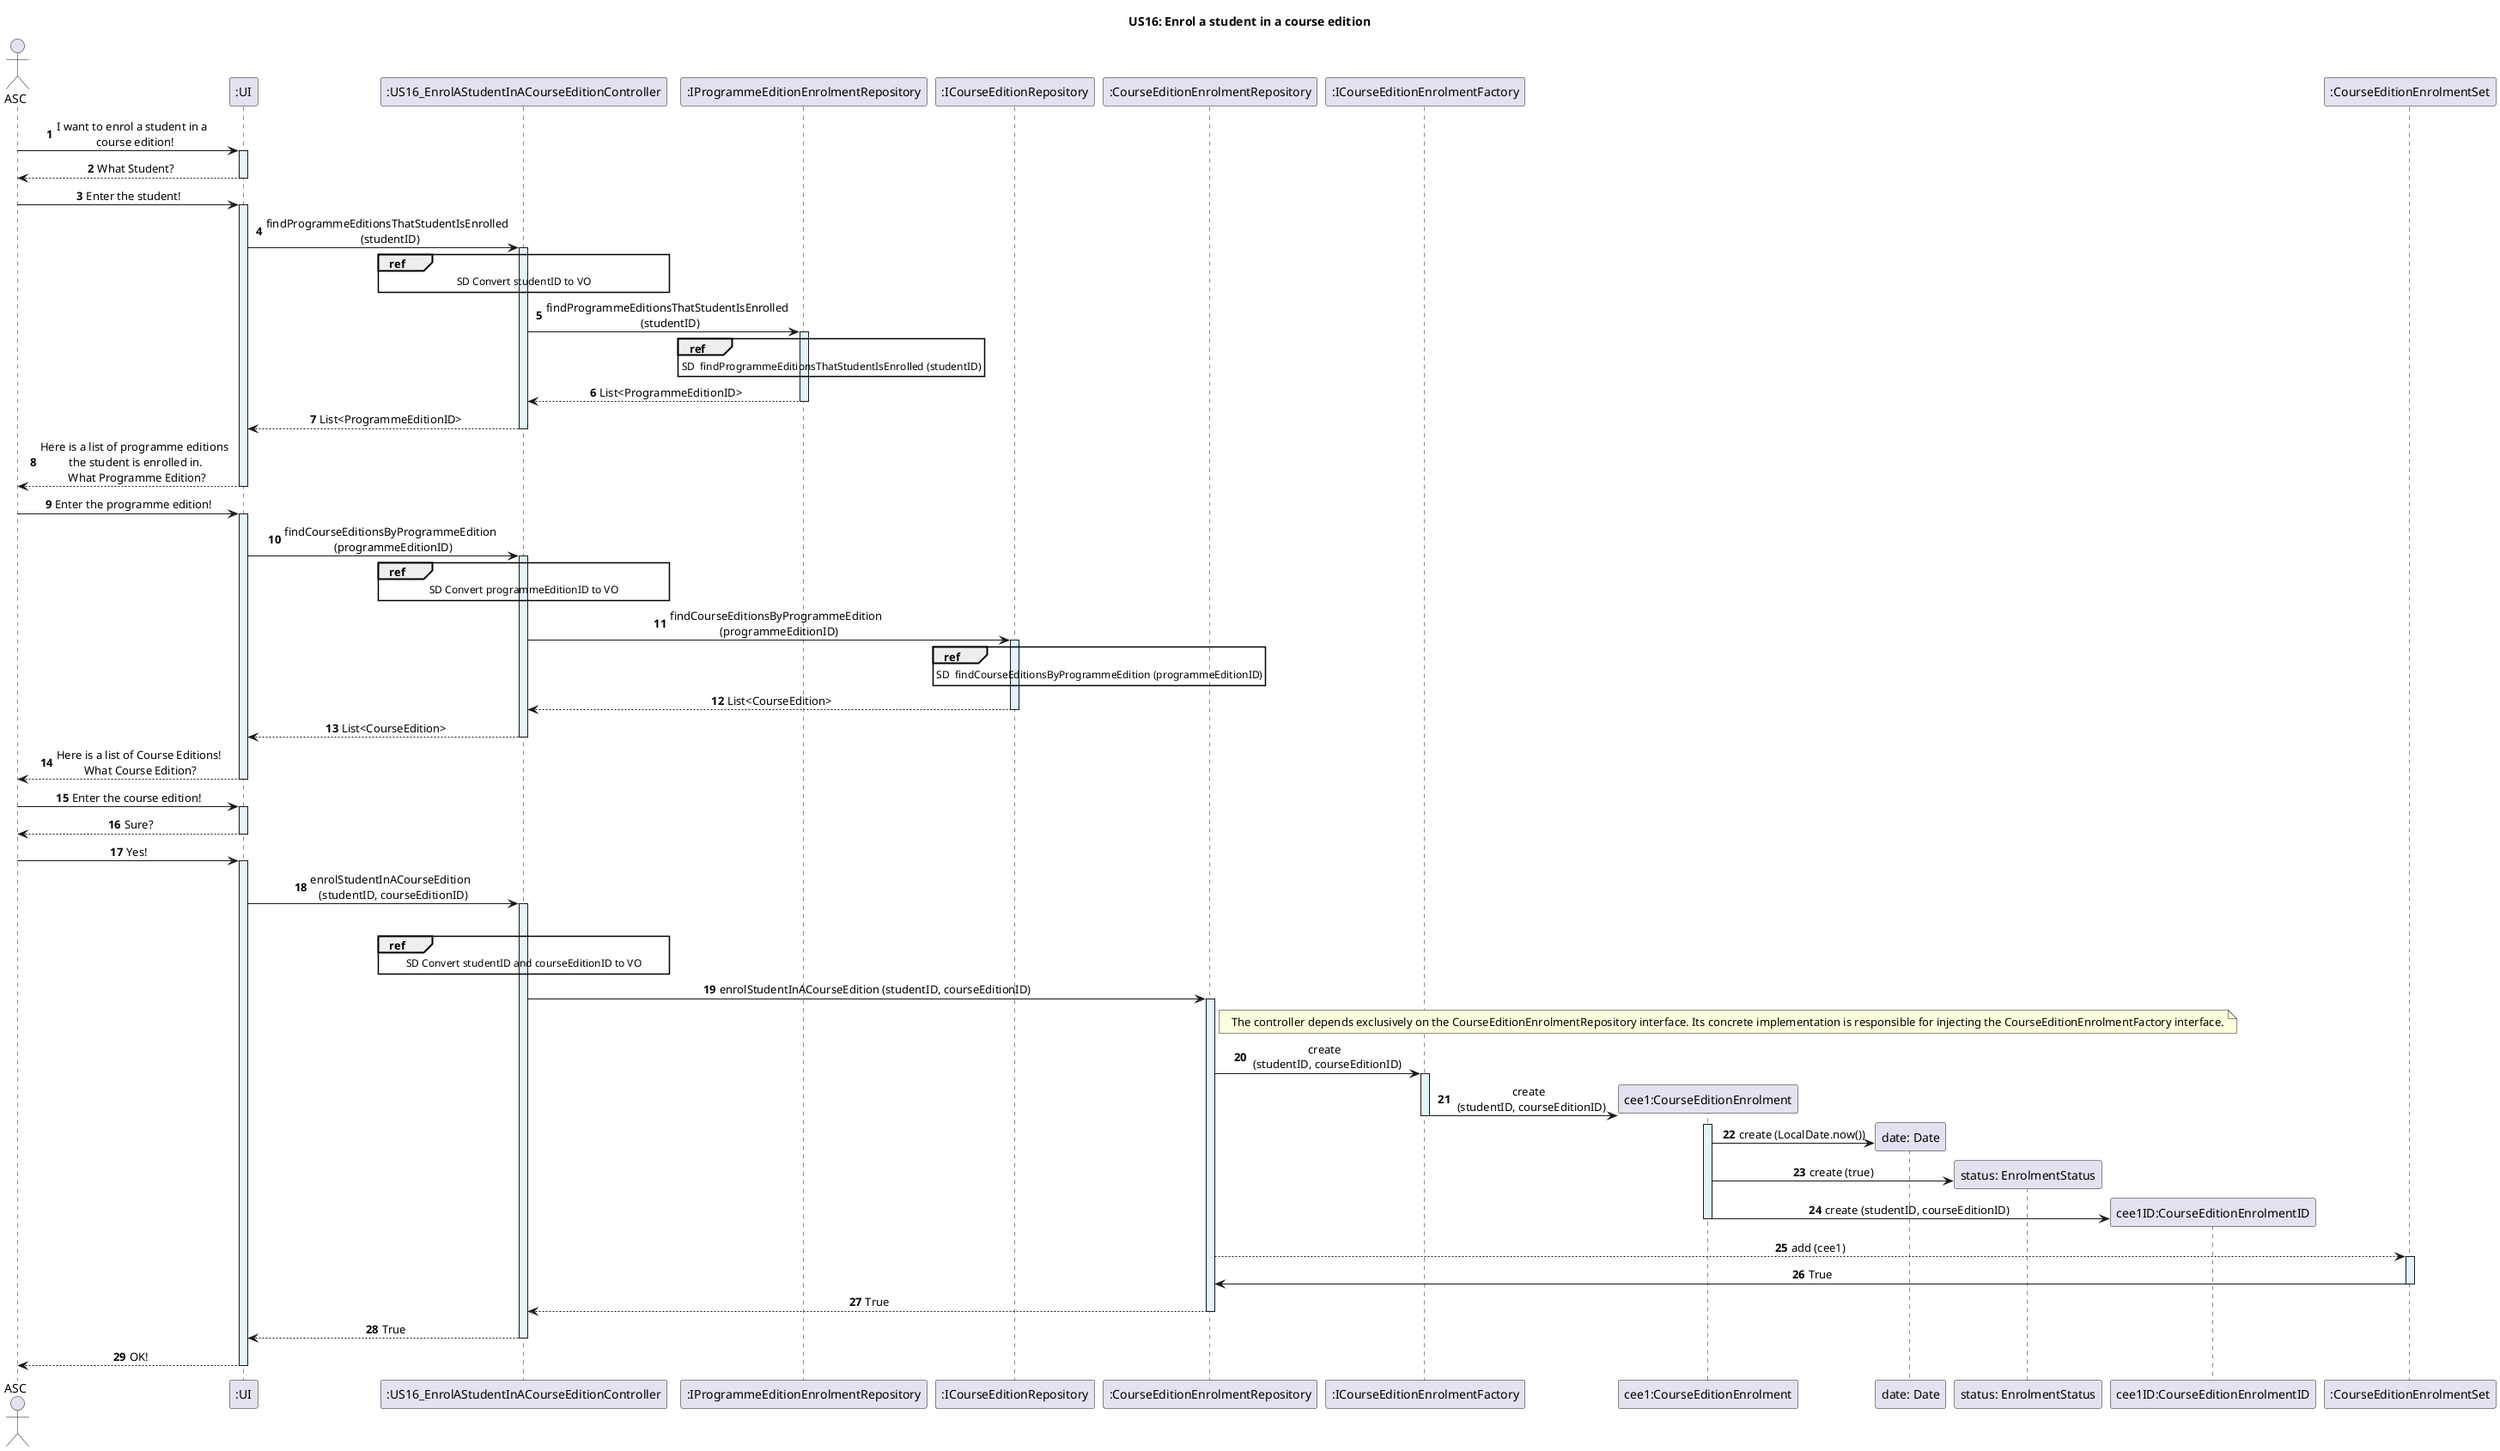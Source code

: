 @startuml
title US16: Enrol a student in a course edition
autonumber
skinparam {
  ActivityPadding 2
  ActivityMargin 2
  BoxPadding 2
}
skinparam defaultTextAlignment center

actor ASC
participant ":UI" as UI
ASC -> UI: I want to enrol a student in a \n course edition!
activate UI #E1F5FE
UI --> ASC: What Student?
deactivate UI

ASC -> UI: Enter the student!
activate UI #E1F5FE
participant ":US16_EnrolAStudentInACourseEditionController" as Controller
UI -> Controller: findProgrammeEditionsThatStudentIsEnrolled \n (studentID)
ref over Controller
    SD Convert studentID to VO
end ref
activate Controller #E1F5FE
participant ":IProgrammeEditionEnrolmentRepository" as ProgrammeEditionEnrolmentRepository
Controller -> ProgrammeEditionEnrolmentRepository: findProgrammeEditionsThatStudentIsEnrolled \n (studentID)
activate ProgrammeEditionEnrolmentRepository #E1F5FE
ref over ProgrammeEditionEnrolmentRepository
      SD  findProgrammeEditionsThatStudentIsEnrolled (studentID)
end ref
ProgrammeEditionEnrolmentRepository --> Controller: List<ProgrammeEditionID>
deactivate ProgrammeEditionEnrolmentRepository
Controller --> UI: List<ProgrammeEditionID>
deactivate Controller
UI --> ASC: Here is a list of programme editions \n the student is enrolled in. \n What Programme Edition?
deactivate UI

ASC -> UI:Enter the programme edition!
activate UI #E1F5FE
UI -> Controller: findCourseEditionsByProgrammeEdition \n (programmeEditionID)
ref over Controller
    SD Convert programmeEditionID to VO
end ref
activate Controller #E1F5FE
participant ":ICourseEditionRepository" as CourseEditionRepository
Controller -> CourseEditionRepository: findCourseEditionsByProgrammeEdition \n (programmeEditionID)
activate CourseEditionRepository #E1F5FE

ref over CourseEditionRepository
      SD  findCourseEditionsByProgrammeEdition (programmeEditionID)
end ref


CourseEditionRepository --> Controller: List<CourseEdition>
deactivate CourseEditionRepository
Controller --> UI: List<CourseEdition>
deactivate Controller
UI --> ASC: Here is a list of Course Editions!\n What Course Edition?
deactivate UI

ASC -> UI: Enter the course edition!
activate UI #E1F5FE
UI --> ASC: Sure?
deactivate UI
ASC -> UI: Yes!
activate UI #E1F5FE

UI -> Controller: enrolStudentInACourseEdition \n (studentID, courseEditionID)
ref over Controller
    SD Convert studentID and courseEditionID to VO
end ref

activate Controller #E1F5FE
deactivate CourseEditionRepository
participant ":CourseEditionEnrolmentRepository" as CourseEditionEnrolmentRepository


Controller -> CourseEditionEnrolmentRepository: enrolStudentInACourseEdition (studentID, courseEditionID)
activate CourseEditionEnrolmentRepository #E1F5FE
participant ":ICourseEditionEnrolmentFactory" as CourseEditionEnrolmentFactoryInterface
note right CourseEditionEnrolmentRepository
        The controller depends exclusively on the CourseEditionEnrolmentRepository interface. Its concrete implementation is responsible for injecting the CourseEditionEnrolmentFactory interface.
end note
CourseEditionEnrolmentRepository -> CourseEditionEnrolmentFactoryInterface: create \n (studentID, courseEditionID)
activate CourseEditionEnrolmentFactoryInterface #E1F5FE
create "cee1:CourseEditionEnrolment"
CourseEditionEnrolmentFactoryInterface -> "cee1:CourseEditionEnrolment" : create \n (studentID, courseEditionID)
activate "cee1:CourseEditionEnrolment" #E1F5FE
create "date: Date"
deactivate CourseEditionEnrolmentFactoryInterface
"cee1:CourseEditionEnrolment" -> "date: Date" : create (LocalDate.now())
create "status: EnrolmentStatus"
"cee1:CourseEditionEnrolment" -> "status: EnrolmentStatus" : create (true)
create "cee1ID:CourseEditionEnrolmentID"
"cee1:CourseEditionEnrolment" -> "cee1ID:CourseEditionEnrolmentID": create (studentID, courseEditionID)
deactivate "cee1:CourseEditionEnrolment"
participant ":CourseEditionEnrolmentSet" as CourseEditionEnrolmentSet
CourseEditionEnrolmentRepository --> CourseEditionEnrolmentSet: add (cee1)
activate CourseEditionEnrolmentSet #E1F5FE
CourseEditionEnrolmentSet -> CourseEditionEnrolmentRepository: True
deactivate CourseEditionEnrolmentSet
CourseEditionEnrolmentRepository --> Controller: True
deactivate CourseEditionEnrolmentRepository
Controller --> UI: True
deactivate Controller
UI --> ASC: OK!
deactivate UI

@enduml
